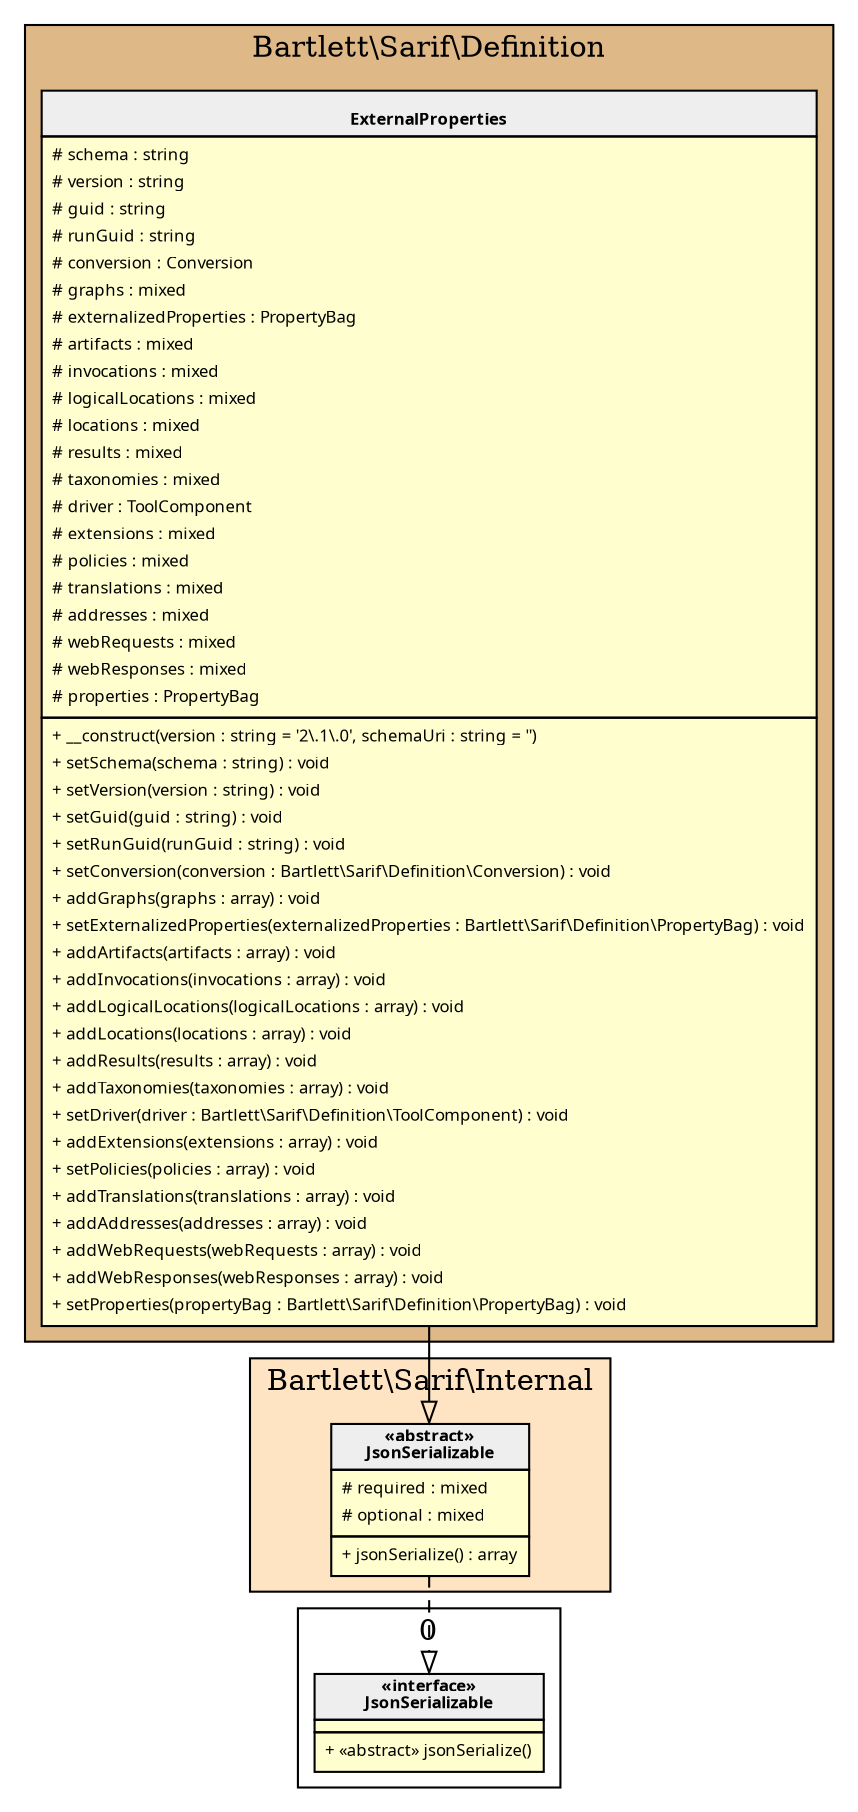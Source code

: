 digraph {
  graph [name="G" overlap="false" rankdir="TB" bgcolor="transparent"]
  node [fontname="Verdana" fontsize=8 shape="none" margin=0 fillcolor="#FEFECE" style="filled"]
  edge [fontname="Verdana" fontsize=8]
  subgraph cluster_0 {
    graph [bgcolor="BurlyWood"]
    label = "Bartlett\\Sarif\\Definition"
    "Bartlett\\Sarif\\Definition\\ExternalProperties" [shape="none" label=<
<table cellspacing="0" border="0" cellborder="1">
    <tr><td bgcolor="#eeeeee"><b><br/>ExternalProperties</b></td></tr>
    <tr><td><table border="0" cellspacing="0" cellpadding="2">
    <tr><td align="left"># schema : string</td></tr>
    <tr><td align="left"># version : string</td></tr>
    <tr><td align="left"># guid : string</td></tr>
    <tr><td align="left"># runGuid : string</td></tr>
    <tr><td align="left"># conversion : Conversion</td></tr>
    <tr><td align="left"># graphs : mixed</td></tr>
    <tr><td align="left"># externalizedProperties : PropertyBag</td></tr>
    <tr><td align="left"># artifacts : mixed</td></tr>
    <tr><td align="left"># invocations : mixed</td></tr>
    <tr><td align="left"># logicalLocations : mixed</td></tr>
    <tr><td align="left"># locations : mixed</td></tr>
    <tr><td align="left"># results : mixed</td></tr>
    <tr><td align="left"># taxonomies : mixed</td></tr>
    <tr><td align="left"># driver : ToolComponent</td></tr>
    <tr><td align="left"># extensions : mixed</td></tr>
    <tr><td align="left"># policies : mixed</td></tr>
    <tr><td align="left"># translations : mixed</td></tr>
    <tr><td align="left"># addresses : mixed</td></tr>
    <tr><td align="left"># webRequests : mixed</td></tr>
    <tr><td align="left"># webResponses : mixed</td></tr>
    <tr><td align="left"># properties : PropertyBag</td></tr>
</table></td></tr>
    <tr><td><table border="0" cellspacing="0" cellpadding="2">
    <tr><td align="left">+ __construct(version : string = '2\.1\.0', schemaUri : string = '')</td></tr>
    <tr><td align="left">+ setSchema(schema : string) : void</td></tr>
    <tr><td align="left">+ setVersion(version : string) : void</td></tr>
    <tr><td align="left">+ setGuid(guid : string) : void</td></tr>
    <tr><td align="left">+ setRunGuid(runGuid : string) : void</td></tr>
    <tr><td align="left">+ setConversion(conversion : Bartlett\\Sarif\\Definition\\Conversion) : void</td></tr>
    <tr><td align="left">+ addGraphs(graphs : array) : void</td></tr>
    <tr><td align="left">+ setExternalizedProperties(externalizedProperties : Bartlett\\Sarif\\Definition\\PropertyBag) : void</td></tr>
    <tr><td align="left">+ addArtifacts(artifacts : array) : void</td></tr>
    <tr><td align="left">+ addInvocations(invocations : array) : void</td></tr>
    <tr><td align="left">+ addLogicalLocations(logicalLocations : array) : void</td></tr>
    <tr><td align="left">+ addLocations(locations : array) : void</td></tr>
    <tr><td align="left">+ addResults(results : array) : void</td></tr>
    <tr><td align="left">+ addTaxonomies(taxonomies : array) : void</td></tr>
    <tr><td align="left">+ setDriver(driver : Bartlett\\Sarif\\Definition\\ToolComponent) : void</td></tr>
    <tr><td align="left">+ addExtensions(extensions : array) : void</td></tr>
    <tr><td align="left">+ setPolicies(policies : array) : void</td></tr>
    <tr><td align="left">+ addTranslations(translations : array) : void</td></tr>
    <tr><td align="left">+ addAddresses(addresses : array) : void</td></tr>
    <tr><td align="left">+ addWebRequests(webRequests : array) : void</td></tr>
    <tr><td align="left">+ addWebResponses(webResponses : array) : void</td></tr>
    <tr><td align="left">+ setProperties(propertyBag : Bartlett\\Sarif\\Definition\\PropertyBag) : void</td></tr>
</table></td></tr>
</table>>]
  }
  subgraph cluster_1 {
    graph [bgcolor="Bisque"]
    label = "Bartlett\\Sarif\\Internal"
    "Bartlett\\Sarif\\Internal\\JsonSerializable" [shape="none" label=<
<table cellspacing="0" border="0" cellborder="1">
    <tr><td bgcolor="#eeeeee"><b>«abstract»<br/>JsonSerializable</b></td></tr>
    <tr><td><table border="0" cellspacing="0" cellpadding="2">
    <tr><td align="left"># required : mixed</td></tr>
    <tr><td align="left"># optional : mixed</td></tr>
</table></td></tr>
    <tr><td><table border="0" cellspacing="0" cellpadding="2">
    <tr><td align="left">+ jsonSerialize() : array</td></tr>
</table></td></tr>
</table>>]
  }
  subgraph cluster_2 {
    label = 0
    "JsonSerializable" [shape="none" label=<
<table cellspacing="0" border="0" cellborder="1">
    <tr><td bgcolor="#eeeeee"><b>«interface»<br/>JsonSerializable</b></td></tr>
    <tr><td></td></tr>
    <tr><td><table border="0" cellspacing="0" cellpadding="2">
    <tr><td align="left">+ «abstract» jsonSerialize()</td></tr>
</table></td></tr>
</table>>]
  }
  "Bartlett\\Sarif\\Internal\\JsonSerializable" -> "JsonSerializable" [arrowhead="empty" style="dashed"]
  "Bartlett\\Sarif\\Definition\\ExternalProperties" -> "Bartlett\\Sarif\\Internal\\JsonSerializable" [arrowhead="empty" style="filled"]
}
